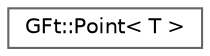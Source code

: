 digraph "类继承关系图"
{
 // LATEX_PDF_SIZE
  bgcolor="transparent";
  edge [fontname=Helvetica,fontsize=10,labelfontname=Helvetica,labelfontsize=10];
  node [fontname=Helvetica,fontsize=10,shape=box,height=0.2,width=0.4];
  rankdir="LR";
  Node0 [id="Node000000",label="GFt::Point\< T \>",height=0.2,width=0.4,color="grey40", fillcolor="white", style="filled",URL="$class_g_ft_1_1_point.html",tooltip="泛型点类"];
}

